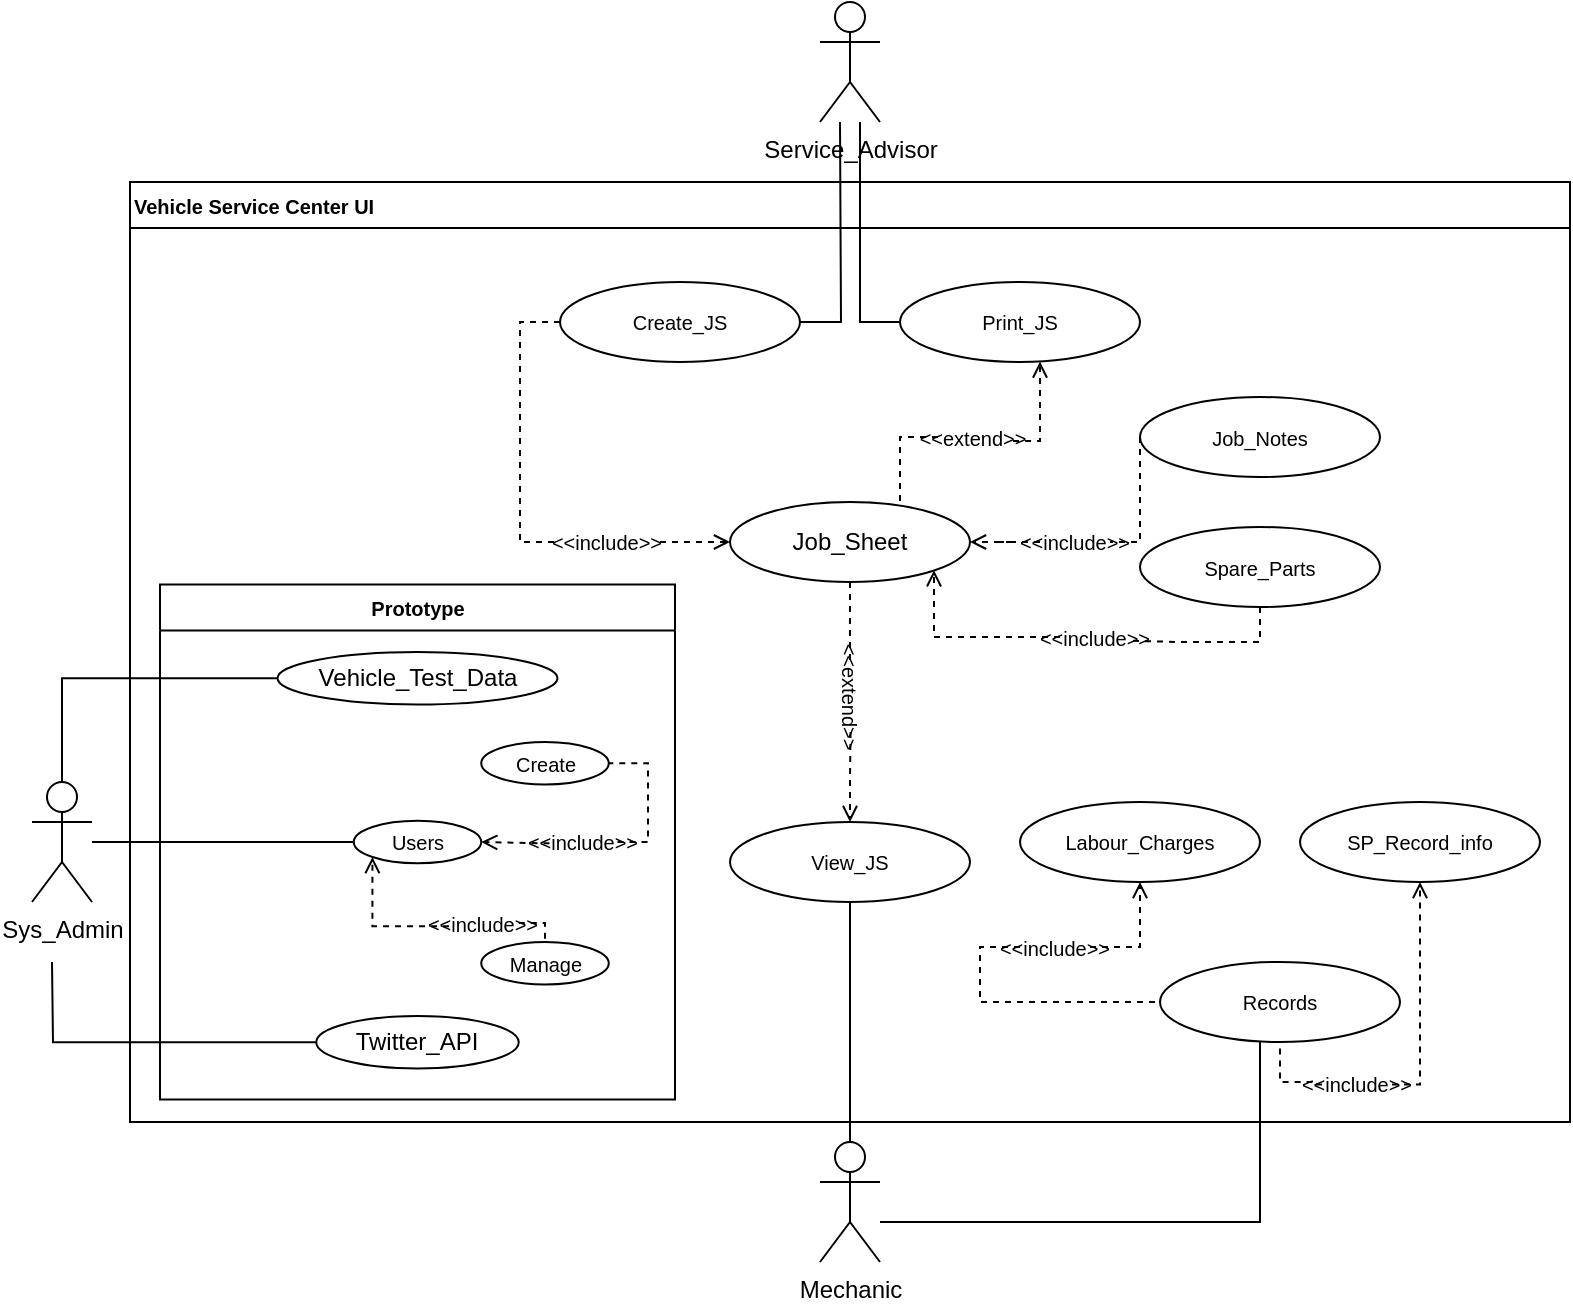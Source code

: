 <mxfile version="20.5.3" type="github">
  <diagram id="MKr1GWrbo1VAs8ZUZlne" name="Page-1">
    <mxGraphModel dx="1422" dy="825" grid="1" gridSize="10" guides="1" tooltips="1" connect="1" arrows="1" fold="1" page="1" pageScale="1" pageWidth="850" pageHeight="1100" math="0" shadow="0">
      <root>
        <mxCell id="0" />
        <mxCell id="1" parent="0" />
        <mxCell id="IpR222tjhXB2upOazpvF-1" value="Service_Advisor" style="shape=umlActor;verticalLabelPosition=bottom;verticalAlign=top;html=1;outlineConnect=0;" parent="1" vertex="1">
          <mxGeometry x="444" y="30" width="30" height="60" as="geometry" />
        </mxCell>
        <mxCell id="NQuVq-s22UP6wrSI71qQ-2" value="Vehicle Service Center UI" style="swimlane;whiteSpace=wrap;html=1;align=left;fontSize=10;" parent="1" vertex="1">
          <mxGeometry x="99" y="120" width="720" height="470" as="geometry" />
        </mxCell>
        <mxCell id="NQuVq-s22UP6wrSI71qQ-9" style="edgeStyle=orthogonalEdgeStyle;rounded=0;orthogonalLoop=1;jettySize=auto;html=1;entryX=0;entryY=0.5;entryDx=0;entryDy=0;dashed=1;endArrow=open;endFill=0;startArrow=none;" parent="NQuVq-s22UP6wrSI71qQ-2" target="NQuVq-s22UP6wrSI71qQ-8" edge="1">
          <mxGeometry relative="1" as="geometry">
            <mxPoint x="265.0" y="180" as="sourcePoint" />
          </mxGeometry>
        </mxCell>
        <mxCell id="NQuVq-s22UP6wrSI71qQ-3" value="Create_JS" style="ellipse;whiteSpace=wrap;html=1;fontSize=10;" parent="NQuVq-s22UP6wrSI71qQ-2" vertex="1">
          <mxGeometry x="215" y="50" width="120" height="40" as="geometry" />
        </mxCell>
        <mxCell id="NQuVq-s22UP6wrSI71qQ-26" style="edgeStyle=orthogonalEdgeStyle;rounded=0;orthogonalLoop=1;jettySize=auto;html=1;entryX=1;entryY=0;entryDx=0;entryDy=0;dashed=1;fontSize=10;endArrow=none;endFill=0;startArrow=none;" parent="NQuVq-s22UP6wrSI71qQ-2" source="NQuVq-s22UP6wrSI71qQ-27" target="NQuVq-s22UP6wrSI71qQ-8" edge="1">
          <mxGeometry relative="1" as="geometry">
            <Array as="points">
              <mxPoint x="385" y="128" />
              <mxPoint x="385" y="166" />
            </Array>
          </mxGeometry>
        </mxCell>
        <mxCell id="NQuVq-s22UP6wrSI71qQ-4" value="Print_JS" style="ellipse;whiteSpace=wrap;html=1;fontSize=10;" parent="NQuVq-s22UP6wrSI71qQ-2" vertex="1">
          <mxGeometry x="385" y="50" width="120" height="40" as="geometry" />
        </mxCell>
        <mxCell id="NQuVq-s22UP6wrSI71qQ-6" value="" style="endArrow=none;html=1;rounded=0;exitX=0;exitY=0.5;exitDx=0;exitDy=0;edgeStyle=orthogonalEdgeStyle;" parent="NQuVq-s22UP6wrSI71qQ-2" source="NQuVq-s22UP6wrSI71qQ-4" edge="1">
          <mxGeometry width="50" height="50" relative="1" as="geometry">
            <mxPoint x="371" y="70" as="sourcePoint" />
            <mxPoint x="365" y="-30" as="targetPoint" />
            <Array as="points">
              <mxPoint x="365" y="70" />
              <mxPoint x="365" y="-30" />
            </Array>
          </mxGeometry>
        </mxCell>
        <mxCell id="NQuVq-s22UP6wrSI71qQ-8" value="Job_Sheet" style="ellipse;whiteSpace=wrap;html=1;" parent="NQuVq-s22UP6wrSI71qQ-2" vertex="1">
          <mxGeometry x="300" y="160" width="120" height="40" as="geometry" />
        </mxCell>
        <mxCell id="NQuVq-s22UP6wrSI71qQ-13" value="" style="edgeStyle=orthogonalEdgeStyle;rounded=0;orthogonalLoop=1;jettySize=auto;html=1;entryX=0;entryY=0.5;entryDx=0;entryDy=0;dashed=1;endArrow=none;endFill=0;exitX=0;exitY=0.5;exitDx=0;exitDy=0;" parent="NQuVq-s22UP6wrSI71qQ-2" source="NQuVq-s22UP6wrSI71qQ-3" edge="1">
          <mxGeometry relative="1" as="geometry">
            <mxPoint x="340" y="210" as="sourcePoint" />
            <mxPoint x="215.0" y="180" as="targetPoint" />
            <Array as="points">
              <mxPoint x="195" y="70" />
              <mxPoint x="195" y="180" />
            </Array>
          </mxGeometry>
        </mxCell>
        <mxCell id="NQuVq-s22UP6wrSI71qQ-16" value="&amp;lt;&amp;lt;include&amp;gt;&amp;gt;" style="text;html=1;strokeColor=none;fillColor=none;align=center;verticalAlign=middle;whiteSpace=wrap;rounded=0;labelBorderColor=none;fontSize=10;" parent="NQuVq-s22UP6wrSI71qQ-2" vertex="1">
          <mxGeometry x="221" y="172.5" width="35" height="15" as="geometry" />
        </mxCell>
        <mxCell id="NQuVq-s22UP6wrSI71qQ-31" style="edgeStyle=orthogonalEdgeStyle;rounded=0;orthogonalLoop=1;jettySize=auto;html=1;dashed=1;fontSize=10;startArrow=none;startFill=0;endArrow=open;endFill=0;entryX=1;entryY=0.5;entryDx=0;entryDy=0;" parent="NQuVq-s22UP6wrSI71qQ-2" source="NQuVq-s22UP6wrSI71qQ-35" target="NQuVq-s22UP6wrSI71qQ-8" edge="1">
          <mxGeometry relative="1" as="geometry">
            <Array as="points" />
          </mxGeometry>
        </mxCell>
        <mxCell id="NQuVq-s22UP6wrSI71qQ-22" value="Job_Notes" style="ellipse;whiteSpace=wrap;html=1;fontSize=10;" parent="NQuVq-s22UP6wrSI71qQ-2" vertex="1">
          <mxGeometry x="505" y="107.5" width="120" height="40" as="geometry" />
        </mxCell>
        <mxCell id="NQuVq-s22UP6wrSI71qQ-27" value="&amp;lt;&amp;lt;extend&amp;gt;&amp;gt;" style="text;html=1;strokeColor=none;fillColor=none;align=center;verticalAlign=middle;whiteSpace=wrap;rounded=0;labelBorderColor=none;fontSize=10;" parent="NQuVq-s22UP6wrSI71qQ-2" vertex="1">
          <mxGeometry x="404" y="120" width="35" height="15" as="geometry" />
        </mxCell>
        <mxCell id="NQuVq-s22UP6wrSI71qQ-28" value="" style="edgeStyle=orthogonalEdgeStyle;rounded=0;orthogonalLoop=1;jettySize=auto;html=1;entryX=0.984;entryY=0.63;entryDx=0;entryDy=0;dashed=1;fontSize=10;endArrow=none;endFill=0;entryPerimeter=0;startArrow=open;startFill=0;" parent="NQuVq-s22UP6wrSI71qQ-2" source="NQuVq-s22UP6wrSI71qQ-4" target="NQuVq-s22UP6wrSI71qQ-27" edge="1">
          <mxGeometry relative="1" as="geometry">
            <mxPoint x="510" y="210" as="sourcePoint" />
            <mxPoint x="467.18" y="285.776" as="targetPoint" />
            <Array as="points">
              <mxPoint x="455" y="130" />
            </Array>
          </mxGeometry>
        </mxCell>
        <mxCell id="NQuVq-s22UP6wrSI71qQ-30" style="edgeStyle=orthogonalEdgeStyle;rounded=0;orthogonalLoop=1;jettySize=auto;html=1;entryX=1;entryY=1;entryDx=0;entryDy=0;dashed=1;fontSize=10;startArrow=none;startFill=0;endArrow=open;endFill=0;" parent="NQuVq-s22UP6wrSI71qQ-2" source="NQuVq-s22UP6wrSI71qQ-32" target="NQuVq-s22UP6wrSI71qQ-8" edge="1">
          <mxGeometry relative="1" as="geometry">
            <Array as="points">
              <mxPoint x="402" y="227" />
              <mxPoint x="402" y="194" />
            </Array>
          </mxGeometry>
        </mxCell>
        <mxCell id="NQuVq-s22UP6wrSI71qQ-29" value="Spare_Parts" style="ellipse;whiteSpace=wrap;html=1;fontSize=10;" parent="NQuVq-s22UP6wrSI71qQ-2" vertex="1">
          <mxGeometry x="505" y="172.5" width="120" height="40" as="geometry" />
        </mxCell>
        <mxCell id="NQuVq-s22UP6wrSI71qQ-32" value="&amp;lt;&amp;lt;include&amp;gt;&amp;gt;" style="text;html=1;strokeColor=none;fillColor=none;align=center;verticalAlign=middle;whiteSpace=wrap;rounded=0;labelBorderColor=none;fontSize=10;" parent="NQuVq-s22UP6wrSI71qQ-2" vertex="1">
          <mxGeometry x="465" y="220" width="35" height="15" as="geometry" />
        </mxCell>
        <mxCell id="NQuVq-s22UP6wrSI71qQ-34" value="" style="edgeStyle=orthogonalEdgeStyle;rounded=0;orthogonalLoop=1;jettySize=auto;html=1;entryX=1.024;entryY=0.628;entryDx=0;entryDy=0;dashed=1;fontSize=10;startArrow=none;startFill=0;endArrow=none;endFill=0;entryPerimeter=0;exitX=0.5;exitY=1;exitDx=0;exitDy=0;" parent="NQuVq-s22UP6wrSI71qQ-2" source="NQuVq-s22UP6wrSI71qQ-29" target="NQuVq-s22UP6wrSI71qQ-32" edge="1">
          <mxGeometry relative="1" as="geometry">
            <mxPoint x="605" y="240" as="sourcePoint" />
            <mxPoint x="500.455" y="245.225" as="targetPoint" />
            <Array as="points">
              <mxPoint x="565" y="230" />
              <mxPoint x="525" y="230" />
            </Array>
          </mxGeometry>
        </mxCell>
        <mxCell id="NQuVq-s22UP6wrSI71qQ-35" value="&amp;lt;&amp;lt;include&amp;gt;&amp;gt;" style="text;html=1;strokeColor=none;fillColor=none;align=center;verticalAlign=middle;whiteSpace=wrap;rounded=0;labelBorderColor=none;fontSize=10;rotation=0;" parent="NQuVq-s22UP6wrSI71qQ-2" vertex="1">
          <mxGeometry x="455" y="172.5" width="35" height="15" as="geometry" />
        </mxCell>
        <mxCell id="NQuVq-s22UP6wrSI71qQ-37" value="" style="edgeStyle=orthogonalEdgeStyle;rounded=0;orthogonalLoop=1;jettySize=auto;html=1;dashed=1;fontSize=10;startArrow=none;startFill=0;endArrow=none;endFill=0;entryX=1;entryY=0.5;entryDx=0;entryDy=0;" parent="NQuVq-s22UP6wrSI71qQ-2" source="NQuVq-s22UP6wrSI71qQ-22" target="NQuVq-s22UP6wrSI71qQ-35" edge="1">
          <mxGeometry relative="1" as="geometry">
            <mxPoint x="630" y="267.5" as="sourcePoint" />
            <mxPoint x="485" y="300" as="targetPoint" />
            <Array as="points">
              <mxPoint x="505" y="180" />
            </Array>
          </mxGeometry>
        </mxCell>
        <mxCell id="NQuVq-s22UP6wrSI71qQ-40" value="&amp;lt;&amp;lt;extend&amp;gt;&amp;gt;" style="text;html=1;strokeColor=none;fillColor=none;align=center;verticalAlign=middle;whiteSpace=wrap;rounded=0;labelBorderColor=none;fontSize=10;rotation=90;" parent="NQuVq-s22UP6wrSI71qQ-2" vertex="1">
          <mxGeometry x="343" y="250" width="35" height="15" as="geometry" />
        </mxCell>
        <mxCell id="NQuVq-s22UP6wrSI71qQ-41" value="" style="edgeStyle=orthogonalEdgeStyle;rounded=0;orthogonalLoop=1;jettySize=auto;html=1;entryX=0.033;entryY=0.536;entryDx=0;entryDy=0;dashed=1;fontSize=10;startArrow=none;startFill=0;endArrow=none;endFill=0;entryPerimeter=0;" parent="NQuVq-s22UP6wrSI71qQ-2" source="NQuVq-s22UP6wrSI71qQ-8" target="NQuVq-s22UP6wrSI71qQ-40" edge="1">
          <mxGeometry relative="1" as="geometry">
            <mxPoint x="360" y="200" as="sourcePoint" />
            <mxPoint x="360" y="320" as="targetPoint" />
            <Array as="points" />
          </mxGeometry>
        </mxCell>
        <mxCell id="NQuVq-s22UP6wrSI71qQ-44" value="Records" style="ellipse;whiteSpace=wrap;html=1;fontSize=10;" parent="NQuVq-s22UP6wrSI71qQ-2" vertex="1">
          <mxGeometry x="515" y="390" width="120" height="40" as="geometry" />
        </mxCell>
        <mxCell id="NQuVq-s22UP6wrSI71qQ-46" style="edgeStyle=orthogonalEdgeStyle;rounded=0;orthogonalLoop=1;jettySize=auto;html=1;entryX=0;entryY=0.5;entryDx=0;entryDy=0;fontSize=10;startArrow=none;startFill=0;endArrow=none;endFill=0;dashed=1;" parent="NQuVq-s22UP6wrSI71qQ-2" source="NQuVq-s22UP6wrSI71qQ-49" target="NQuVq-s22UP6wrSI71qQ-44" edge="1">
          <mxGeometry relative="1" as="geometry">
            <mxPoint x="415" y="390" as="sourcePoint" />
            <Array as="points">
              <mxPoint x="425" y="383" />
              <mxPoint x="425" y="410" />
            </Array>
          </mxGeometry>
        </mxCell>
        <mxCell id="NQuVq-s22UP6wrSI71qQ-45" value="Labour_Charges" style="ellipse;whiteSpace=wrap;html=1;fontSize=10;" parent="NQuVq-s22UP6wrSI71qQ-2" vertex="1">
          <mxGeometry x="445" y="310" width="120" height="40" as="geometry" />
        </mxCell>
        <mxCell id="NQuVq-s22UP6wrSI71qQ-47" value="SP_Record_info" style="ellipse;whiteSpace=wrap;html=1;fontSize=10;" parent="NQuVq-s22UP6wrSI71qQ-2" vertex="1">
          <mxGeometry x="585" y="310" width="120" height="40" as="geometry" />
        </mxCell>
        <mxCell id="NQuVq-s22UP6wrSI71qQ-53" style="edgeStyle=orthogonalEdgeStyle;rounded=0;orthogonalLoop=1;jettySize=auto;html=1;entryX=0.5;entryY=1;entryDx=0;entryDy=0;fontSize=10;startArrow=none;startFill=0;endArrow=open;endFill=0;dashed=1;" parent="NQuVq-s22UP6wrSI71qQ-2" source="NQuVq-s22UP6wrSI71qQ-49" target="NQuVq-s22UP6wrSI71qQ-45" edge="1">
          <mxGeometry relative="1" as="geometry">
            <Array as="points">
              <mxPoint x="505" y="383" />
            </Array>
          </mxGeometry>
        </mxCell>
        <mxCell id="NQuVq-s22UP6wrSI71qQ-49" value="&amp;lt;&amp;lt;include&amp;gt;&amp;gt;" style="text;html=1;strokeColor=none;fillColor=none;align=center;verticalAlign=middle;whiteSpace=wrap;rounded=0;labelBorderColor=none;fontSize=10;" parent="NQuVq-s22UP6wrSI71qQ-2" vertex="1">
          <mxGeometry x="445" y="375" width="35" height="15" as="geometry" />
        </mxCell>
        <mxCell id="NQuVq-s22UP6wrSI71qQ-56" style="edgeStyle=orthogonalEdgeStyle;rounded=0;orthogonalLoop=1;jettySize=auto;html=1;entryX=0.5;entryY=1;entryDx=0;entryDy=0;dashed=1;fontSize=10;startArrow=none;startFill=0;endArrow=open;endFill=0;" parent="NQuVq-s22UP6wrSI71qQ-2" source="NQuVq-s22UP6wrSI71qQ-54" target="NQuVq-s22UP6wrSI71qQ-47" edge="1">
          <mxGeometry relative="1" as="geometry">
            <Array as="points">
              <mxPoint x="645" y="420" />
              <mxPoint x="645" y="420" />
            </Array>
          </mxGeometry>
        </mxCell>
        <mxCell id="NQuVq-s22UP6wrSI71qQ-57" style="edgeStyle=orthogonalEdgeStyle;rounded=0;orthogonalLoop=1;jettySize=auto;html=1;entryX=0.5;entryY=1;entryDx=0;entryDy=0;dashed=1;fontSize=10;startArrow=none;startFill=0;endArrow=none;endFill=0;" parent="NQuVq-s22UP6wrSI71qQ-2" source="NQuVq-s22UP6wrSI71qQ-54" target="NQuVq-s22UP6wrSI71qQ-44" edge="1">
          <mxGeometry relative="1" as="geometry">
            <mxPoint x="671" y="440" as="sourcePoint" />
            <Array as="points">
              <mxPoint x="591" y="451" />
              <mxPoint x="575" y="450" />
            </Array>
          </mxGeometry>
        </mxCell>
        <mxCell id="NQuVq-s22UP6wrSI71qQ-59" value="Prototype" style="swimlane;whiteSpace=wrap;html=1;labelBorderColor=none;strokeColor=default;fontSize=10;fillColor=none;" parent="NQuVq-s22UP6wrSI71qQ-2" vertex="1">
          <mxGeometry x="15" y="201.25" width="257.5" height="257.5" as="geometry" />
        </mxCell>
        <mxCell id="NQuVq-s22UP6wrSI71qQ-60" value="Vehicle_Test_Data" style="ellipse;whiteSpace=wrap;html=1;fontSize=12;" parent="NQuVq-s22UP6wrSI71qQ-59" vertex="1">
          <mxGeometry x="58.75" y="33.75" width="140" height="26.25" as="geometry" />
        </mxCell>
        <mxCell id="NQuVq-s22UP6wrSI71qQ-61" value="Users" style="ellipse;whiteSpace=wrap;html=1;fontSize=10;" parent="NQuVq-s22UP6wrSI71qQ-59" vertex="1">
          <mxGeometry x="96.88" y="118.13" width="63.75" height="21.25" as="geometry" />
        </mxCell>
        <mxCell id="NQuVq-s22UP6wrSI71qQ-65" style="edgeStyle=orthogonalEdgeStyle;rounded=0;orthogonalLoop=1;jettySize=auto;html=1;fontSize=10;startArrow=none;startFill=0;endArrow=open;endFill=0;entryX=1;entryY=0.5;entryDx=0;entryDy=0;exitX=0.028;exitY=0.538;exitDx=0;exitDy=0;exitPerimeter=0;dashed=1;" parent="NQuVq-s22UP6wrSI71qQ-59" source="NQuVq-s22UP6wrSI71qQ-64" target="NQuVq-s22UP6wrSI71qQ-61" edge="1">
          <mxGeometry relative="1" as="geometry">
            <mxPoint x="80" y="118.75" as="targetPoint" />
            <Array as="points">
              <mxPoint x="190" y="129" />
            </Array>
          </mxGeometry>
        </mxCell>
        <mxCell id="NQuVq-s22UP6wrSI71qQ-62" value="Create" style="ellipse;whiteSpace=wrap;html=1;fontSize=10;" parent="NQuVq-s22UP6wrSI71qQ-59" vertex="1">
          <mxGeometry x="160.63" y="78.75" width="63.75" height="21.25" as="geometry" />
        </mxCell>
        <mxCell id="NQuVq-s22UP6wrSI71qQ-63" value="Manage" style="ellipse;whiteSpace=wrap;html=1;fontSize=10;" parent="NQuVq-s22UP6wrSI71qQ-59" vertex="1">
          <mxGeometry x="160.63" y="178.75" width="63.75" height="21.25" as="geometry" />
        </mxCell>
        <mxCell id="NQuVq-s22UP6wrSI71qQ-71" style="edgeStyle=orthogonalEdgeStyle;rounded=0;orthogonalLoop=1;jettySize=auto;html=1;entryX=1;entryY=0.5;entryDx=0;entryDy=0;dashed=1;fontSize=10;startArrow=none;startFill=0;endArrow=none;endFill=0;" parent="NQuVq-s22UP6wrSI71qQ-59" source="NQuVq-s22UP6wrSI71qQ-64" target="NQuVq-s22UP6wrSI71qQ-62" edge="1">
          <mxGeometry relative="1" as="geometry">
            <Array as="points">
              <mxPoint x="244" y="129" />
              <mxPoint x="244" y="89" />
            </Array>
          </mxGeometry>
        </mxCell>
        <mxCell id="NQuVq-s22UP6wrSI71qQ-64" value="&amp;lt;&amp;lt;include&amp;gt;&amp;gt;" style="text;html=1;strokeColor=none;fillColor=none;align=center;verticalAlign=middle;whiteSpace=wrap;rounded=0;labelBorderColor=none;fontSize=10;" parent="NQuVq-s22UP6wrSI71qQ-59" vertex="1">
          <mxGeometry x="193.75" y="121.26" width="35" height="15" as="geometry" />
        </mxCell>
        <mxCell id="NQuVq-s22UP6wrSI71qQ-68" style="edgeStyle=orthogonalEdgeStyle;rounded=0;orthogonalLoop=1;jettySize=auto;html=1;entryX=0.5;entryY=0;entryDx=0;entryDy=0;dashed=1;fontSize=10;startArrow=none;startFill=0;endArrow=none;endFill=0;" parent="NQuVq-s22UP6wrSI71qQ-59" source="NQuVq-s22UP6wrSI71qQ-67" target="NQuVq-s22UP6wrSI71qQ-63" edge="1">
          <mxGeometry relative="1" as="geometry">
            <Array as="points">
              <mxPoint x="152" y="170" />
              <mxPoint x="193" y="170" />
            </Array>
          </mxGeometry>
        </mxCell>
        <mxCell id="NQuVq-s22UP6wrSI71qQ-69" style="edgeStyle=orthogonalEdgeStyle;rounded=0;orthogonalLoop=1;jettySize=auto;html=1;entryX=0;entryY=1;entryDx=0;entryDy=0;dashed=1;fontSize=10;startArrow=none;startFill=0;endArrow=open;endFill=0;exitX=0.004;exitY=0.609;exitDx=0;exitDy=0;exitPerimeter=0;" parent="NQuVq-s22UP6wrSI71qQ-59" source="NQuVq-s22UP6wrSI71qQ-67" target="NQuVq-s22UP6wrSI71qQ-61" edge="1">
          <mxGeometry relative="1" as="geometry">
            <mxPoint x="119.88" y="170.25" as="sourcePoint" />
            <mxPoint x="128.755" y="139.38" as="targetPoint" />
          </mxGeometry>
        </mxCell>
        <mxCell id="NQuVq-s22UP6wrSI71qQ-67" value="&amp;lt;&amp;lt;include&amp;gt;&amp;gt;" style="text;html=1;strokeColor=none;fillColor=none;align=center;verticalAlign=middle;whiteSpace=wrap;rounded=0;labelBorderColor=none;fontSize=10;" parent="NQuVq-s22UP6wrSI71qQ-59" vertex="1">
          <mxGeometry x="144.38" y="161.75" width="35" height="15" as="geometry" />
        </mxCell>
        <mxCell id="NQuVq-s22UP6wrSI71qQ-72" value="Twitter_API" style="ellipse;whiteSpace=wrap;html=1;" parent="NQuVq-s22UP6wrSI71qQ-59" vertex="1">
          <mxGeometry x="78.13" y="215.75" width="101.25" height="26.25" as="geometry" />
        </mxCell>
        <mxCell id="NQuVq-s22UP6wrSI71qQ-54" value="&amp;lt;&amp;lt;include&amp;gt;&amp;gt;" style="text;html=1;strokeColor=none;fillColor=none;align=center;verticalAlign=middle;whiteSpace=wrap;rounded=0;labelBorderColor=none;fontSize=10;" parent="NQuVq-s22UP6wrSI71qQ-2" vertex="1">
          <mxGeometry x="596" y="443.75" width="35" height="15" as="geometry" />
        </mxCell>
        <mxCell id="NQuVq-s22UP6wrSI71qQ-5" value="" style="endArrow=none;html=1;rounded=0;entryX=0;entryY=1;entryDx=0;entryDy=0;entryPerimeter=0;exitX=1;exitY=0.5;exitDx=0;exitDy=0;edgeStyle=orthogonalEdgeStyle;" parent="1" source="NQuVq-s22UP6wrSI71qQ-3" edge="1">
          <mxGeometry width="50" height="50" relative="1" as="geometry">
            <mxPoint x="444" y="190" as="sourcePoint" />
            <mxPoint x="454" y="90" as="targetPoint" />
          </mxGeometry>
        </mxCell>
        <mxCell id="NQuVq-s22UP6wrSI71qQ-43" style="edgeStyle=orthogonalEdgeStyle;rounded=0;orthogonalLoop=1;jettySize=auto;html=1;entryX=0.5;entryY=0;entryDx=0;entryDy=0;entryPerimeter=0;fontSize=10;startArrow=none;startFill=0;endArrow=none;endFill=0;" parent="1" source="NQuVq-s22UP6wrSI71qQ-38" target="NQuVq-s22UP6wrSI71qQ-42" edge="1">
          <mxGeometry relative="1" as="geometry" />
        </mxCell>
        <mxCell id="NQuVq-s22UP6wrSI71qQ-38" value="View_JS" style="ellipse;whiteSpace=wrap;html=1;fontSize=10;" parent="1" vertex="1">
          <mxGeometry x="399" y="440" width="120" height="40" as="geometry" />
        </mxCell>
        <mxCell id="NQuVq-s22UP6wrSI71qQ-39" style="edgeStyle=orthogonalEdgeStyle;rounded=0;orthogonalLoop=1;jettySize=auto;html=1;entryX=0.5;entryY=0;entryDx=0;entryDy=0;dashed=1;fontSize=10;startArrow=none;startFill=0;endArrow=open;endFill=0;" parent="1" source="NQuVq-s22UP6wrSI71qQ-40" target="NQuVq-s22UP6wrSI71qQ-38" edge="1">
          <mxGeometry relative="1" as="geometry">
            <Array as="points">
              <mxPoint x="460" y="418" />
            </Array>
          </mxGeometry>
        </mxCell>
        <mxCell id="NQuVq-s22UP6wrSI71qQ-42" value="Mechanic" style="shape=umlActor;verticalLabelPosition=bottom;verticalAlign=top;html=1;outlineConnect=0;" parent="1" vertex="1">
          <mxGeometry x="444" y="600" width="30" height="60" as="geometry" />
        </mxCell>
        <mxCell id="NQuVq-s22UP6wrSI71qQ-58" style="edgeStyle=orthogonalEdgeStyle;rounded=0;orthogonalLoop=1;jettySize=auto;html=1;fontSize=10;startArrow=none;startFill=0;endArrow=none;endFill=0;" parent="1" source="NQuVq-s22UP6wrSI71qQ-44" target="NQuVq-s22UP6wrSI71qQ-42" edge="1">
          <mxGeometry relative="1" as="geometry">
            <mxPoint x="484" y="630" as="targetPoint" />
            <Array as="points">
              <mxPoint x="664" y="640" />
            </Array>
          </mxGeometry>
        </mxCell>
        <mxCell id="NQuVq-s22UP6wrSI71qQ-73" value="Sys_Admin" style="shape=umlActor;verticalLabelPosition=bottom;verticalAlign=top;html=1;outlineConnect=0;" parent="1" vertex="1">
          <mxGeometry x="50" y="420" width="30" height="60" as="geometry" />
        </mxCell>
        <mxCell id="NQuVq-s22UP6wrSI71qQ-74" style="edgeStyle=orthogonalEdgeStyle;rounded=0;orthogonalLoop=1;jettySize=auto;html=1;entryX=0.5;entryY=0;entryDx=0;entryDy=0;entryPerimeter=0;fontSize=10;startArrow=none;startFill=0;endArrow=none;endFill=0;" parent="1" source="NQuVq-s22UP6wrSI71qQ-60" target="NQuVq-s22UP6wrSI71qQ-73" edge="1">
          <mxGeometry relative="1" as="geometry" />
        </mxCell>
        <mxCell id="NQuVq-s22UP6wrSI71qQ-75" style="edgeStyle=orthogonalEdgeStyle;rounded=0;orthogonalLoop=1;jettySize=auto;html=1;fontSize=10;startArrow=none;startFill=0;endArrow=none;endFill=0;" parent="1" source="NQuVq-s22UP6wrSI71qQ-61" target="NQuVq-s22UP6wrSI71qQ-73" edge="1">
          <mxGeometry relative="1" as="geometry" />
        </mxCell>
        <mxCell id="NQuVq-s22UP6wrSI71qQ-76" style="edgeStyle=orthogonalEdgeStyle;rounded=0;orthogonalLoop=1;jettySize=auto;html=1;fontSize=10;startArrow=none;startFill=0;endArrow=none;endFill=0;" parent="1" source="NQuVq-s22UP6wrSI71qQ-72" edge="1">
          <mxGeometry relative="1" as="geometry">
            <mxPoint x="60" y="510" as="targetPoint" />
          </mxGeometry>
        </mxCell>
      </root>
    </mxGraphModel>
  </diagram>
</mxfile>
